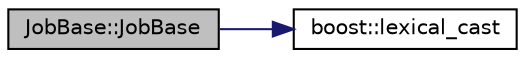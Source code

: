 digraph "JobBase::JobBase"
{
 // LATEX_PDF_SIZE
  edge [fontname="Helvetica",fontsize="10",labelfontname="Helvetica",labelfontsize="10"];
  node [fontname="Helvetica",fontsize="10",shape=record];
  rankdir="LR";
  Node0 [label="JobBase::JobBase",height=0.2,width=0.4,color="black", fillcolor="grey75", style="filled", fontcolor="black",tooltip="初始化 jobType, s_id, redisConn"];
  Node0 -> Node1 [color="midnightblue",fontsize="10",style="solid",fontname="Helvetica"];
  Node1 [label="boost::lexical_cast",height=0.2,width=0.4,color="black", fillcolor="white", style="filled",URL="$namespaceboost.html#a220f08a551e04abfc6190fd6bb616a66",tooltip=" "];
}
